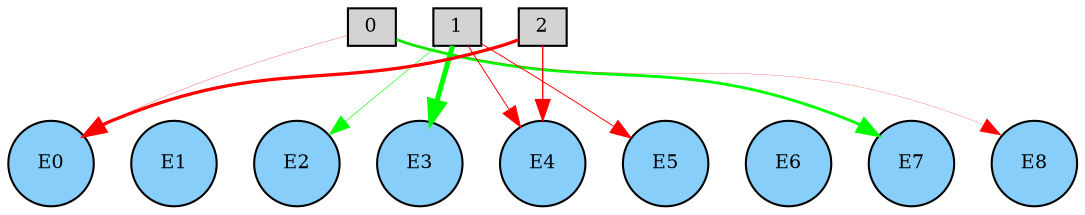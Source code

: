 digraph {
	node [fontsize=9 height=0.2 shape=circle width=0.2]
	subgraph inputs {
		node [shape=box style=filled]
		rank=source
		0 [fillcolor=lightgray]
		1 [fillcolor=lightgray]
		0 -> 1 [style=invis]
		2 [fillcolor=lightgray]
		1 -> 2 [style=invis]
	}
	subgraph outputs {
		node [style=filled]
		rank=sink
		E0 [fillcolor=lightskyblue fontsize=9 height=0.2 shape=circle width=0.2]
		E1 [fillcolor=lightskyblue fontsize=9 height=0.2 shape=circle width=0.2]
		E0 -> E1 [style=invis]
		E2 [fillcolor=lightskyblue fontsize=9 height=0.2 shape=circle width=0.2]
		E1 -> E2 [style=invis]
		E3 [fillcolor=lightskyblue fontsize=9 height=0.2 shape=circle width=0.2]
		E2 -> E3 [style=invis]
		E4 [fillcolor=lightskyblue fontsize=9 height=0.2 shape=circle width=0.2]
		E3 -> E4 [style=invis]
		E5 [fillcolor=lightskyblue fontsize=9 height=0.2 shape=circle width=0.2]
		E4 -> E5 [style=invis]
		E6 [fillcolor=lightskyblue fontsize=9 height=0.2 shape=circle width=0.2]
		E5 -> E6 [style=invis]
		E7 [fillcolor=lightskyblue fontsize=9 height=0.2 shape=circle width=0.2]
		E6 -> E7 [style=invis]
		E8 [fillcolor=lightskyblue fontsize=9 height=0.2 shape=circle width=0.2]
		E7 -> E8 [style=invis]
	}
	2 -> E0 [color=red penwidth=1.5726825156384356 style=solid]
	0 -> E7 [color=green penwidth=1.3706178017104822 style=solid]
	1 -> E3 [color=green penwidth=2.4586570167300796 style=solid]
	1 -> E5 [color=red penwidth=0.45466433227174796 style=solid]
	0 -> E8 [color=red penwidth=0.10874278330738883 style=solid]
	2 -> E4 [color=red penwidth=0.6445440618849277 style=solid]
	1 -> E4 [color=red penwidth=0.46621393546645107 style=solid]
	1 -> E2 [color=green penwidth=0.2965450800068391 style=solid]
	0 -> E0 [color=red penwidth=0.13013127861568588 style=solid]
}
